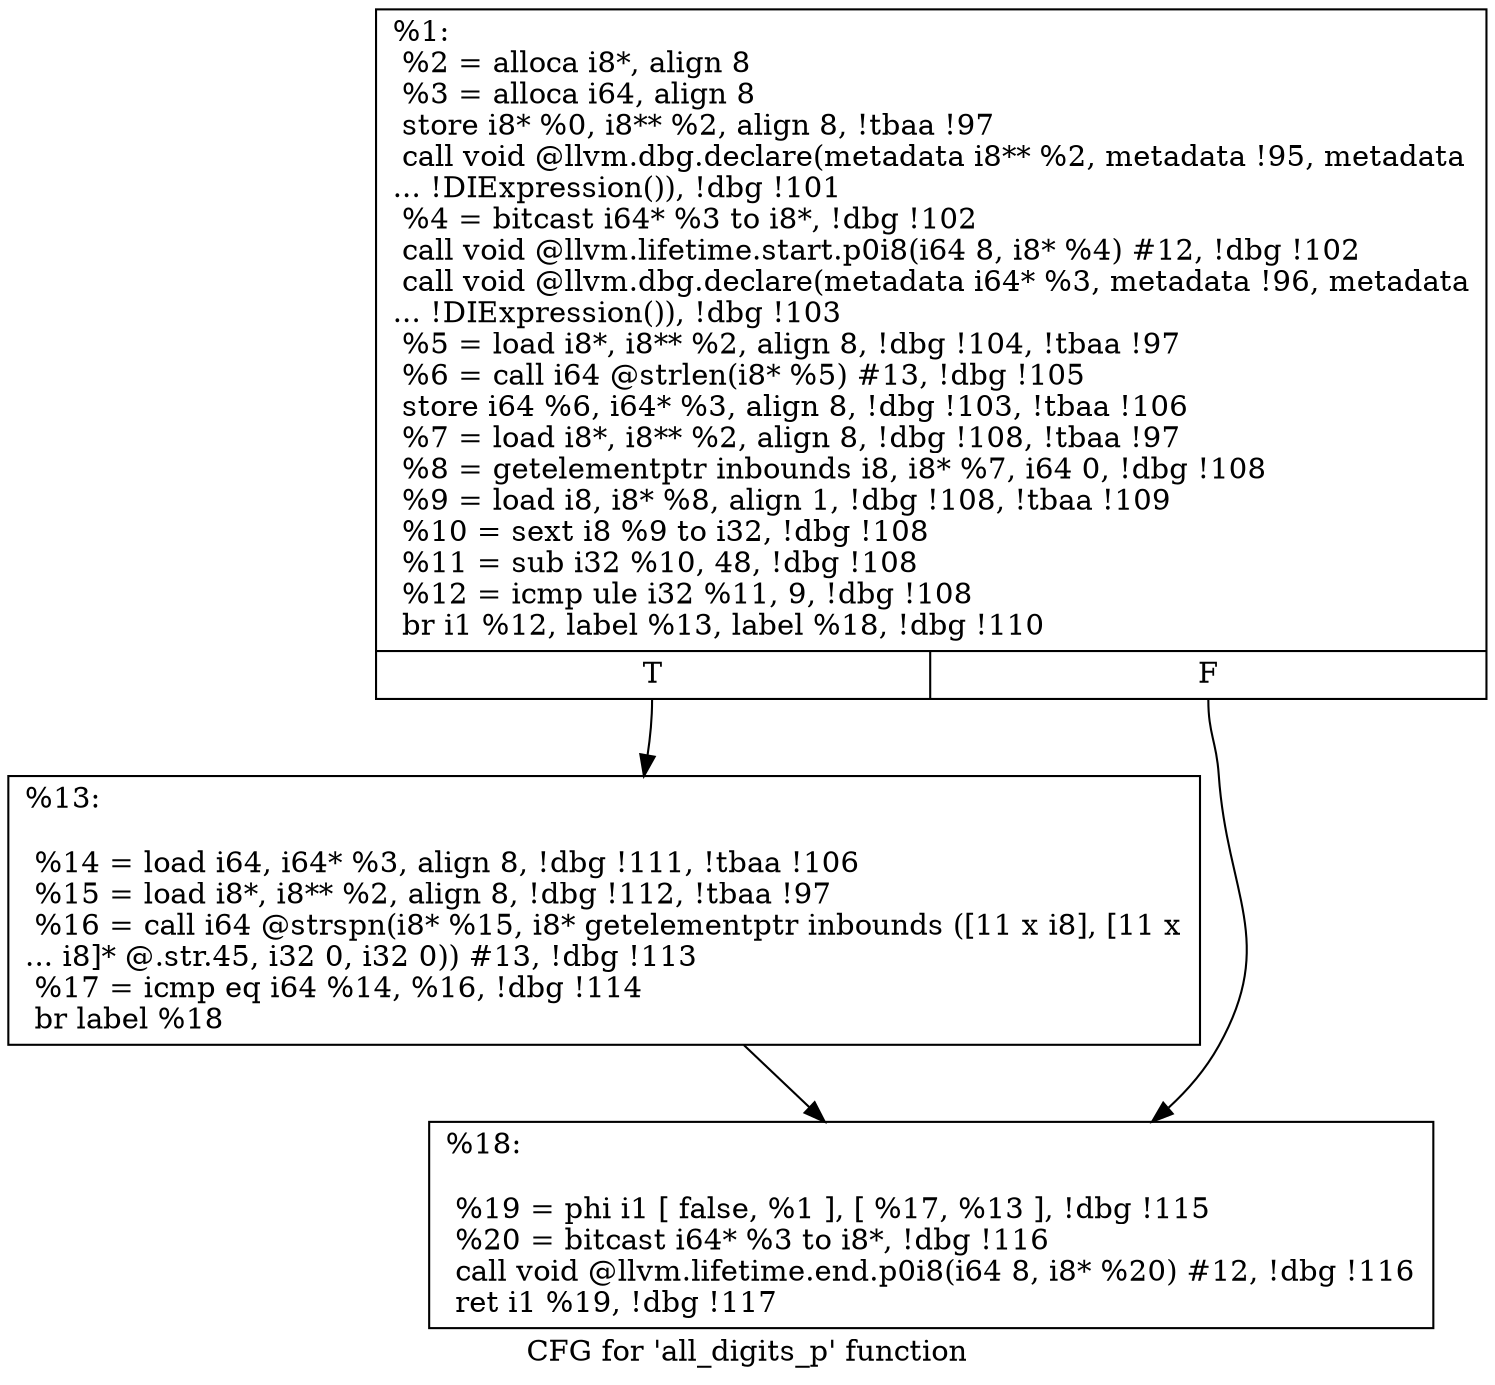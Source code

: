digraph "CFG for 'all_digits_p' function" {
	label="CFG for 'all_digits_p' function";

	Node0x21a9610 [shape=record,label="{%1:\l  %2 = alloca i8*, align 8\l  %3 = alloca i64, align 8\l  store i8* %0, i8** %2, align 8, !tbaa !97\l  call void @llvm.dbg.declare(metadata i8** %2, metadata !95, metadata\l... !DIExpression()), !dbg !101\l  %4 = bitcast i64* %3 to i8*, !dbg !102\l  call void @llvm.lifetime.start.p0i8(i64 8, i8* %4) #12, !dbg !102\l  call void @llvm.dbg.declare(metadata i64* %3, metadata !96, metadata\l... !DIExpression()), !dbg !103\l  %5 = load i8*, i8** %2, align 8, !dbg !104, !tbaa !97\l  %6 = call i64 @strlen(i8* %5) #13, !dbg !105\l  store i64 %6, i64* %3, align 8, !dbg !103, !tbaa !106\l  %7 = load i8*, i8** %2, align 8, !dbg !108, !tbaa !97\l  %8 = getelementptr inbounds i8, i8* %7, i64 0, !dbg !108\l  %9 = load i8, i8* %8, align 1, !dbg !108, !tbaa !109\l  %10 = sext i8 %9 to i32, !dbg !108\l  %11 = sub i32 %10, 48, !dbg !108\l  %12 = icmp ule i32 %11, 9, !dbg !108\l  br i1 %12, label %13, label %18, !dbg !110\l|{<s0>T|<s1>F}}"];
	Node0x21a9610:s0 -> Node0x219bf70;
	Node0x21a9610:s1 -> Node0x219bfc0;
	Node0x219bf70 [shape=record,label="{%13:\l\l  %14 = load i64, i64* %3, align 8, !dbg !111, !tbaa !106\l  %15 = load i8*, i8** %2, align 8, !dbg !112, !tbaa !97\l  %16 = call i64 @strspn(i8* %15, i8* getelementptr inbounds ([11 x i8], [11 x\l... i8]* @.str.45, i32 0, i32 0)) #13, !dbg !113\l  %17 = icmp eq i64 %14, %16, !dbg !114\l  br label %18\l}"];
	Node0x219bf70 -> Node0x219bfc0;
	Node0x219bfc0 [shape=record,label="{%18:\l\l  %19 = phi i1 [ false, %1 ], [ %17, %13 ], !dbg !115\l  %20 = bitcast i64* %3 to i8*, !dbg !116\l  call void @llvm.lifetime.end.p0i8(i64 8, i8* %20) #12, !dbg !116\l  ret i1 %19, !dbg !117\l}"];
}
